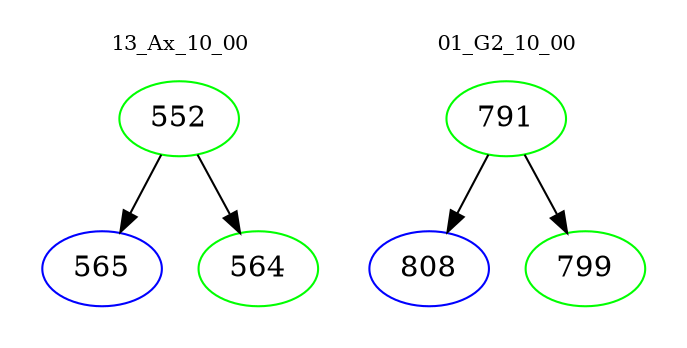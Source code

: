 digraph{
subgraph cluster_0 {
color = white
label = "13_Ax_10_00";
fontsize=10;
T0_552 [label="552", color="green"]
T0_552 -> T0_565 [color="black"]
T0_565 [label="565", color="blue"]
T0_552 -> T0_564 [color="black"]
T0_564 [label="564", color="green"]
}
subgraph cluster_1 {
color = white
label = "01_G2_10_00";
fontsize=10;
T1_791 [label="791", color="green"]
T1_791 -> T1_808 [color="black"]
T1_808 [label="808", color="blue"]
T1_791 -> T1_799 [color="black"]
T1_799 [label="799", color="green"]
}
}
